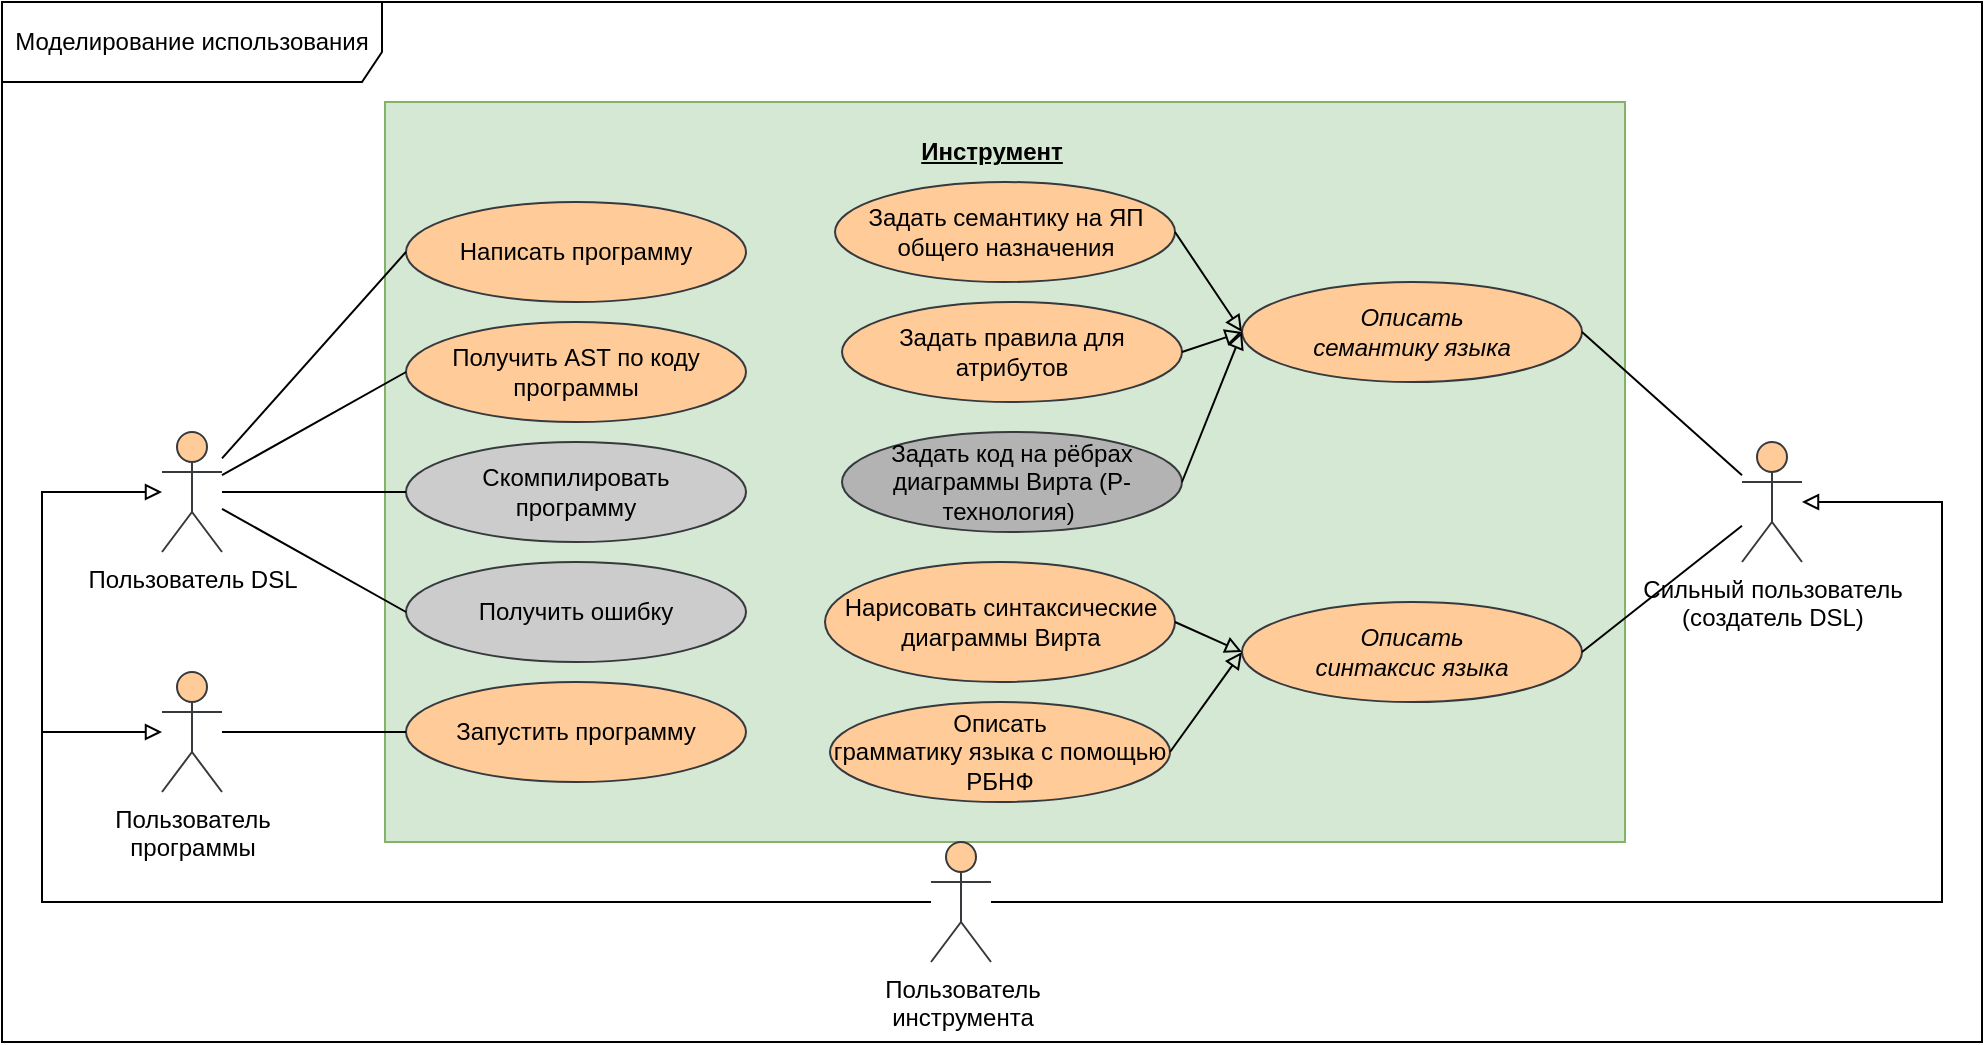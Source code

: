 <mxfile version="21.1.5" type="device">
  <diagram name="Страница 1" id="8D5e6CIdS5LXI-yu4CyA">
    <mxGraphModel dx="1050" dy="573" grid="1" gridSize="10" guides="1" tooltips="1" connect="1" arrows="1" fold="1" page="1" pageScale="1" pageWidth="827" pageHeight="1169" math="0" shadow="0">
      <root>
        <mxCell id="0" />
        <mxCell id="1" parent="0" />
        <mxCell id="Anj1RyAsjDltY7r4P9pl-1" value="Моделирование использования" style="shape=umlFrame;whiteSpace=wrap;html=1;pointerEvents=0;width=190;height=40;" parent="1" vertex="1">
          <mxGeometry y="60" width="990" height="520" as="geometry" />
        </mxCell>
        <mxCell id="Anj1RyAsjDltY7r4P9pl-3" value="Пользователь DSL" style="shape=umlActor;verticalLabelPosition=bottom;verticalAlign=top;html=1;fillColor=#ffcc99;strokeColor=#36393d;" parent="1" vertex="1">
          <mxGeometry x="80" y="275" width="30" height="60" as="geometry" />
        </mxCell>
        <mxCell id="Anj1RyAsjDltY7r4P9pl-4" value="Сильный пользователь&lt;br&gt;(создатель DSL)" style="shape=umlActor;verticalLabelPosition=bottom;verticalAlign=top;html=1;fillColor=#ffcc99;strokeColor=#36393d;" parent="1" vertex="1">
          <mxGeometry x="870" y="280" width="30" height="60" as="geometry" />
        </mxCell>
        <mxCell id="Anj1RyAsjDltY7r4P9pl-11" value="" style="rounded=0;whiteSpace=wrap;html=1;fillColor=#d5e8d4;strokeColor=#82b366;" parent="1" vertex="1">
          <mxGeometry x="191.5" y="110" width="620" height="370" as="geometry" />
        </mxCell>
        <mxCell id="Anj1RyAsjDltY7r4P9pl-12" value="&lt;b&gt;&lt;u&gt;Инструмент&lt;/u&gt;&lt;/b&gt;" style="text;html=1;strokeColor=none;fillColor=none;align=center;verticalAlign=middle;whiteSpace=wrap;rounded=0;" parent="1" vertex="1">
          <mxGeometry x="465" y="120" width="60" height="30" as="geometry" />
        </mxCell>
        <mxCell id="Anj1RyAsjDltY7r4P9pl-13" value="Написать программу" style="ellipse;whiteSpace=wrap;html=1;fillColor=#ffcc99;strokeColor=#36393d;" parent="1" vertex="1">
          <mxGeometry x="202" y="160" width="170" height="50" as="geometry" />
        </mxCell>
        <mxCell id="Anj1RyAsjDltY7r4P9pl-14" value="Запустить программу" style="ellipse;whiteSpace=wrap;html=1;fillColor=#ffcc99;strokeColor=#36393d;" parent="1" vertex="1">
          <mxGeometry x="202" y="400" width="170" height="50" as="geometry" />
        </mxCell>
        <mxCell id="Anj1RyAsjDltY7r4P9pl-15" value="Скомпилировать&lt;br&gt;программу" style="ellipse;whiteSpace=wrap;html=1;fillColor=#CCCCCC;strokeColor=#36393d;" parent="1" vertex="1">
          <mxGeometry x="202" y="280" width="170" height="50" as="geometry" />
        </mxCell>
        <mxCell id="Anj1RyAsjDltY7r4P9pl-16" value="Получить AST по коду программы" style="ellipse;whiteSpace=wrap;html=1;fillColor=#ffcc99;strokeColor=#36393d;" parent="1" vertex="1">
          <mxGeometry x="202" y="220" width="170" height="50" as="geometry" />
        </mxCell>
        <mxCell id="Anj1RyAsjDltY7r4P9pl-18" value="&lt;i style=&quot;&quot;&gt;Описать&lt;br&gt;семантику языка&lt;/i&gt;" style="ellipse;whiteSpace=wrap;html=1;fillColor=#ffcc99;strokeColor=#36393d;" parent="1" vertex="1">
          <mxGeometry x="620" y="200" width="170" height="50" as="geometry" />
        </mxCell>
        <mxCell id="Anj1RyAsjDltY7r4P9pl-19" value="&lt;i style=&quot;&quot;&gt;Описать&lt;br&gt;синтаксис языка&lt;/i&gt;" style="ellipse;whiteSpace=wrap;html=1;fillColor=#ffcc99;strokeColor=#36393d;" parent="1" vertex="1">
          <mxGeometry x="620" y="360" width="170" height="50" as="geometry" />
        </mxCell>
        <mxCell id="Anj1RyAsjDltY7r4P9pl-20" value="Задать правила для атрибутов" style="ellipse;whiteSpace=wrap;html=1;fillColor=#ffcc99;strokeColor=#36393d;" parent="1" vertex="1">
          <mxGeometry x="420" y="210" width="170" height="50" as="geometry" />
        </mxCell>
        <mxCell id="Anj1RyAsjDltY7r4P9pl-23" value="Описать&lt;br&gt;грамматику языка с помощью РБНФ" style="ellipse;whiteSpace=wrap;html=1;fillColor=#ffcc99;strokeColor=#36393d;" parent="1" vertex="1">
          <mxGeometry x="414" y="410" width="170" height="50" as="geometry" />
        </mxCell>
        <mxCell id="Anj1RyAsjDltY7r4P9pl-26" value="" style="endArrow=none;html=1;rounded=0;entryX=0;entryY=0.5;entryDx=0;entryDy=0;" parent="1" source="Anj1RyAsjDltY7r4P9pl-3" target="Anj1RyAsjDltY7r4P9pl-16" edge="1">
          <mxGeometry width="50" height="50" relative="1" as="geometry">
            <mxPoint x="420" y="410" as="sourcePoint" />
            <mxPoint x="470" y="360" as="targetPoint" />
          </mxGeometry>
        </mxCell>
        <mxCell id="Anj1RyAsjDltY7r4P9pl-31" value="Пользователь&lt;br&gt;программы" style="shape=umlActor;verticalLabelPosition=bottom;verticalAlign=top;html=1;fillColor=#ffcc99;strokeColor=#36393d;" parent="1" vertex="1">
          <mxGeometry x="80" y="395" width="30" height="60" as="geometry" />
        </mxCell>
        <mxCell id="Anj1RyAsjDltY7r4P9pl-32" value="" style="endArrow=none;html=1;rounded=0;entryX=0;entryY=0.5;entryDx=0;entryDy=0;" parent="1" source="Anj1RyAsjDltY7r4P9pl-31" target="Anj1RyAsjDltY7r4P9pl-14" edge="1">
          <mxGeometry width="50" height="50" relative="1" as="geometry">
            <mxPoint x="150" y="283" as="sourcePoint" />
            <mxPoint x="212" y="255" as="targetPoint" />
          </mxGeometry>
        </mxCell>
        <mxCell id="Anj1RyAsjDltY7r4P9pl-33" value="" style="endArrow=none;html=1;rounded=0;entryX=0;entryY=0.5;entryDx=0;entryDy=0;" parent="1" source="Anj1RyAsjDltY7r4P9pl-3" target="Anj1RyAsjDltY7r4P9pl-13" edge="1">
          <mxGeometry width="50" height="50" relative="1" as="geometry">
            <mxPoint x="150" y="283" as="sourcePoint" />
            <mxPoint x="212" y="255" as="targetPoint" />
          </mxGeometry>
        </mxCell>
        <mxCell id="Anj1RyAsjDltY7r4P9pl-34" value="" style="endArrow=none;html=1;rounded=0;entryX=0;entryY=0.5;entryDx=0;entryDy=0;" parent="1" source="Anj1RyAsjDltY7r4P9pl-3" target="Anj1RyAsjDltY7r4P9pl-15" edge="1">
          <mxGeometry width="50" height="50" relative="1" as="geometry">
            <mxPoint x="150" y="295" as="sourcePoint" />
            <mxPoint x="212" y="315" as="targetPoint" />
          </mxGeometry>
        </mxCell>
        <mxCell id="Anj1RyAsjDltY7r4P9pl-36" value="" style="endArrow=none;html=1;rounded=0;entryX=1;entryY=0.5;entryDx=0;entryDy=0;" parent="1" source="Anj1RyAsjDltY7r4P9pl-4" target="Anj1RyAsjDltY7r4P9pl-18" edge="1">
          <mxGeometry width="50" height="50" relative="1" as="geometry">
            <mxPoint x="120" y="435" as="sourcePoint" />
            <mxPoint x="212" y="435" as="targetPoint" />
          </mxGeometry>
        </mxCell>
        <mxCell id="Anj1RyAsjDltY7r4P9pl-37" value="" style="endArrow=none;html=1;rounded=0;entryX=1;entryY=0.5;entryDx=0;entryDy=0;" parent="1" source="Anj1RyAsjDltY7r4P9pl-4" target="Anj1RyAsjDltY7r4P9pl-19" edge="1">
          <mxGeometry width="50" height="50" relative="1" as="geometry">
            <mxPoint x="847" y="328" as="sourcePoint" />
            <mxPoint x="760" y="315" as="targetPoint" />
          </mxGeometry>
        </mxCell>
        <mxCell id="Anj1RyAsjDltY7r4P9pl-38" value="Пользователь&lt;br&gt;инструмента" style="shape=umlActor;verticalLabelPosition=bottom;verticalAlign=top;html=1;fillColor=#ffcc99;strokeColor=#36393d;" parent="1" vertex="1">
          <mxGeometry x="464.5" y="480" width="30" height="60" as="geometry" />
        </mxCell>
        <mxCell id="Anj1RyAsjDltY7r4P9pl-39" value="" style="endArrow=block;html=1;rounded=0;endFill=0;" parent="1" source="Anj1RyAsjDltY7r4P9pl-38" target="Anj1RyAsjDltY7r4P9pl-31" edge="1">
          <mxGeometry width="50" height="50" relative="1" as="geometry">
            <mxPoint x="460" y="390" as="sourcePoint" />
            <mxPoint x="510" y="340" as="targetPoint" />
            <Array as="points">
              <mxPoint x="20" y="510" />
              <mxPoint x="20" y="425" />
            </Array>
          </mxGeometry>
        </mxCell>
        <mxCell id="Anj1RyAsjDltY7r4P9pl-40" value="" style="endArrow=block;html=1;rounded=0;endFill=0;" parent="1" source="Anj1RyAsjDltY7r4P9pl-38" target="Anj1RyAsjDltY7r4P9pl-4" edge="1">
          <mxGeometry width="50" height="50" relative="1" as="geometry">
            <mxPoint x="570" y="570" as="sourcePoint" />
            <mxPoint x="850" y="350" as="targetPoint" />
            <Array as="points">
              <mxPoint x="970" y="510" />
              <mxPoint x="970" y="310" />
            </Array>
          </mxGeometry>
        </mxCell>
        <mxCell id="Anj1RyAsjDltY7r4P9pl-42" value="" style="endArrow=block;html=1;rounded=0;endFill=0;" parent="1" source="Anj1RyAsjDltY7r4P9pl-38" target="Anj1RyAsjDltY7r4P9pl-3" edge="1">
          <mxGeometry width="50" height="50" relative="1" as="geometry">
            <mxPoint x="480" y="410" as="sourcePoint" />
            <mxPoint x="530" y="360" as="targetPoint" />
            <Array as="points">
              <mxPoint x="20" y="510" />
              <mxPoint x="20" y="305" />
            </Array>
          </mxGeometry>
        </mxCell>
        <mxCell id="wog_7A3qyugUQVRyv6yI-4" value="Нарисовать синтаксические диаграммы Вирта" style="ellipse;whiteSpace=wrap;html=1;fillColor=#ffcc99;strokeColor=#36393d;" parent="1" vertex="1">
          <mxGeometry x="411.5" y="340" width="175" height="60" as="geometry" />
        </mxCell>
        <mxCell id="wog_7A3qyugUQVRyv6yI-10" value="" style="endArrow=block;html=1;rounded=0;entryX=0;entryY=0.5;entryDx=0;entryDy=0;endFill=0;exitX=1;exitY=0.5;exitDx=0;exitDy=0;" parent="1" source="wog_7A3qyugUQVRyv6yI-4" target="Anj1RyAsjDltY7r4P9pl-19" edge="1">
          <mxGeometry width="50" height="50" relative="1" as="geometry">
            <mxPoint x="567.5" y="348" as="sourcePoint" />
            <mxPoint x="659.5" y="400" as="targetPoint" />
          </mxGeometry>
        </mxCell>
        <mxCell id="wog_7A3qyugUQVRyv6yI-11" value="" style="endArrow=block;html=1;rounded=0;entryX=0;entryY=0.5;entryDx=0;entryDy=0;endFill=0;exitX=1;exitY=0.5;exitDx=0;exitDy=0;" parent="1" source="Anj1RyAsjDltY7r4P9pl-23" target="Anj1RyAsjDltY7r4P9pl-19" edge="1">
          <mxGeometry width="50" height="50" relative="1" as="geometry">
            <mxPoint x="565" y="428" as="sourcePoint" />
            <mxPoint x="610" y="360" as="targetPoint" />
          </mxGeometry>
        </mxCell>
        <mxCell id="wog_7A3qyugUQVRyv6yI-14" value="Задать семантику на ЯП общего назначения" style="ellipse;whiteSpace=wrap;html=1;fillColor=#ffcc99;strokeColor=#36393d;" parent="1" vertex="1">
          <mxGeometry x="416.5" y="150" width="170" height="50" as="geometry" />
        </mxCell>
        <mxCell id="wog_7A3qyugUQVRyv6yI-15" value="" style="endArrow=block;html=1;rounded=0;endFill=0;exitX=1;exitY=0.5;exitDx=0;exitDy=0;entryX=0;entryY=0.5;entryDx=0;entryDy=0;" parent="1" source="wog_7A3qyugUQVRyv6yI-14" target="Anj1RyAsjDltY7r4P9pl-18" edge="1">
          <mxGeometry width="50" height="50" relative="1" as="geometry">
            <mxPoint x="560" y="170" as="sourcePoint" />
            <mxPoint x="610" y="250" as="targetPoint" />
          </mxGeometry>
        </mxCell>
        <mxCell id="wog_7A3qyugUQVRyv6yI-16" value="" style="endArrow=block;html=1;rounded=0;entryX=0;entryY=0.5;entryDx=0;entryDy=0;endFill=0;exitX=1;exitY=0.5;exitDx=0;exitDy=0;" parent="1" source="Anj1RyAsjDltY7r4P9pl-20" target="Anj1RyAsjDltY7r4P9pl-18" edge="1">
          <mxGeometry width="50" height="50" relative="1" as="geometry">
            <mxPoint x="565" y="250" as="sourcePoint" />
            <mxPoint x="607.5" y="267" as="targetPoint" />
          </mxGeometry>
        </mxCell>
        <mxCell id="wog_7A3qyugUQVRyv6yI-17" value="Получить ошибку" style="ellipse;whiteSpace=wrap;html=1;fillColor=#CCCCCC;strokeColor=#36393d;" parent="1" vertex="1">
          <mxGeometry x="202" y="340" width="170" height="50" as="geometry" />
        </mxCell>
        <mxCell id="wog_7A3qyugUQVRyv6yI-18" value="" style="endArrow=none;html=1;rounded=0;entryX=0;entryY=0.5;entryDx=0;entryDy=0;" parent="1" source="Anj1RyAsjDltY7r4P9pl-3" target="wog_7A3qyugUQVRyv6yI-17" edge="1">
          <mxGeometry width="50" height="50" relative="1" as="geometry">
            <mxPoint x="120" y="307" as="sourcePoint" />
            <mxPoint x="212" y="255" as="targetPoint" />
          </mxGeometry>
        </mxCell>
        <mxCell id="TSzH0Voplvb5RTRiOyQG-1" value="Задать код на рёбрах диаграммы Вирта (Р-технология)&amp;nbsp;" style="ellipse;whiteSpace=wrap;html=1;fillColor=#B3B3B3;strokeColor=#36393d;" vertex="1" parent="1">
          <mxGeometry x="420" y="275" width="170" height="50" as="geometry" />
        </mxCell>
        <mxCell id="TSzH0Voplvb5RTRiOyQG-3" value="" style="endArrow=block;html=1;rounded=0;endFill=0;exitX=1;exitY=0.5;exitDx=0;exitDy=0;entryX=0;entryY=0.5;entryDx=0;entryDy=0;" edge="1" parent="1" source="TSzH0Voplvb5RTRiOyQG-1" target="Anj1RyAsjDltY7r4P9pl-18">
          <mxGeometry width="50" height="50" relative="1" as="geometry">
            <mxPoint x="597" y="185" as="sourcePoint" />
            <mxPoint x="630" y="235" as="targetPoint" />
          </mxGeometry>
        </mxCell>
      </root>
    </mxGraphModel>
  </diagram>
</mxfile>

